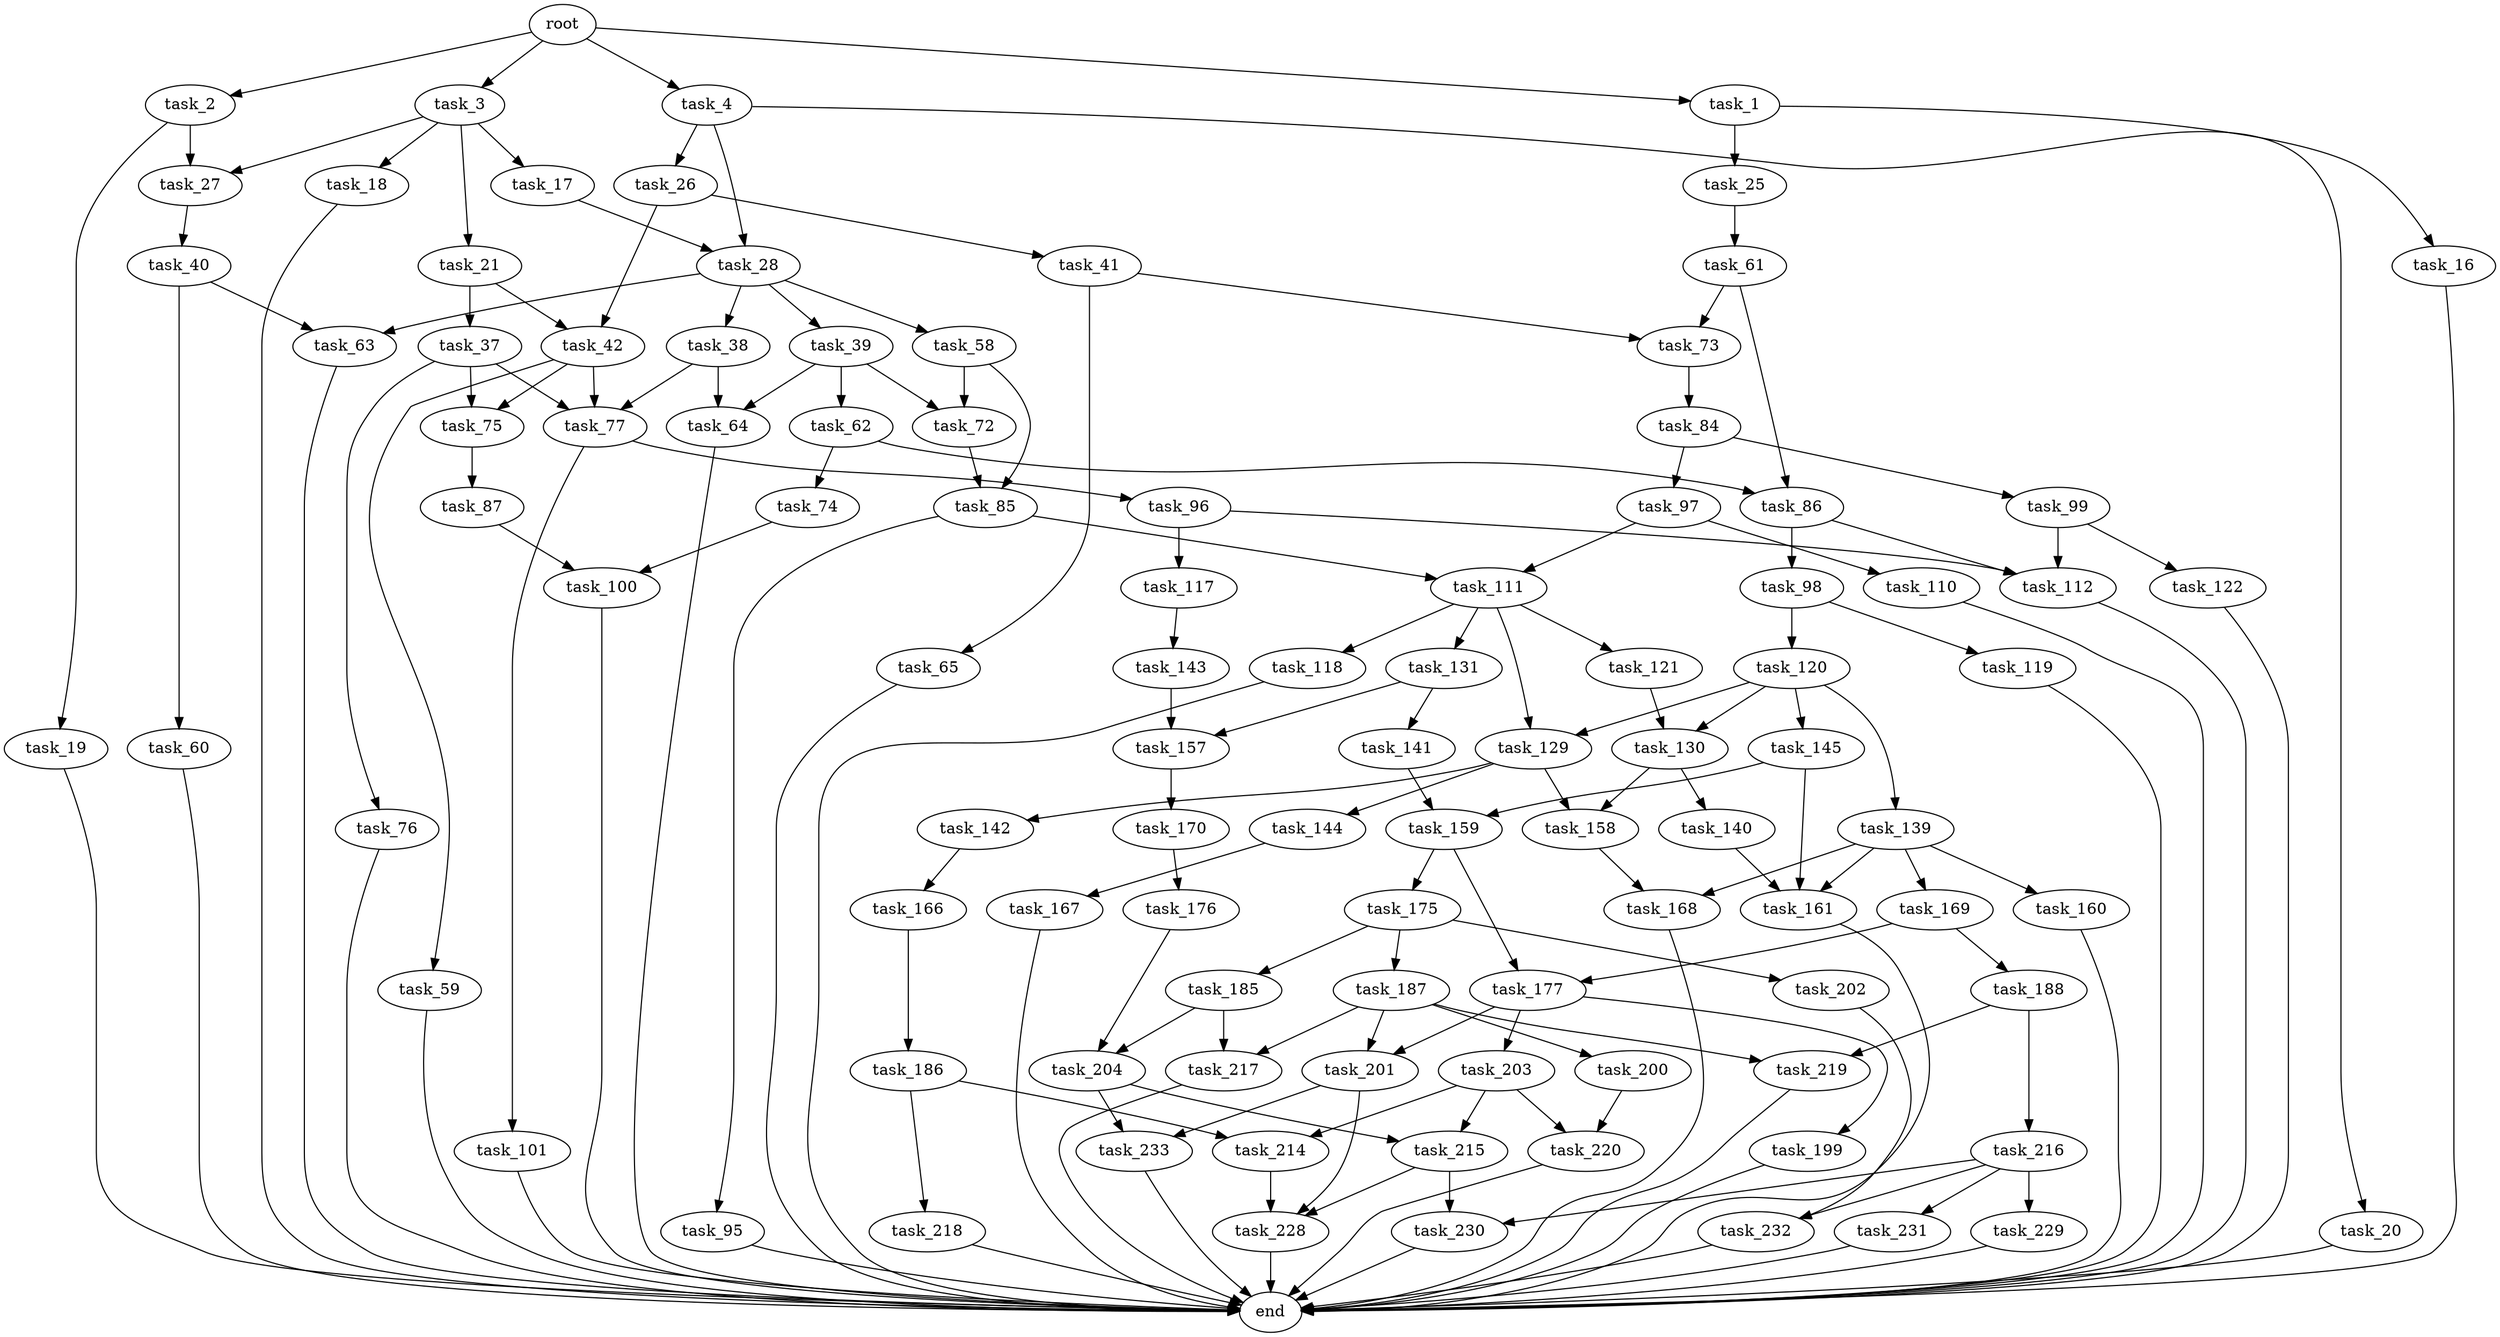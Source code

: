 digraph G {
  root [size="0.000000"];
  task_1 [size="782757789696.000000"];
  task_2 [size="634600891820.000000"];
  task_3 [size="327021499610.000000"];
  task_4 [size="68719476736.000000"];
  task_16 [size="4393242483.000000"];
  task_25 [size="129243556990.000000"];
  task_19 [size="550716285122.000000"];
  task_27 [size="322025514602.000000"];
  task_17 [size="28991029248.000000"];
  task_18 [size="653871852556.000000"];
  task_21 [size="20173195747.000000"];
  task_20 [size="18132921027.000000"];
  task_26 [size="31604668644.000000"];
  task_28 [size="1073741824000.000000"];
  end [size="0.000000"];
  task_37 [size="1031747994868.000000"];
  task_42 [size="14594812617.000000"];
  task_61 [size="134217728000.000000"];
  task_41 [size="13617046936.000000"];
  task_40 [size="6352295755.000000"];
  task_38 [size="4354394234.000000"];
  task_39 [size="382057613410.000000"];
  task_58 [size="16934624928.000000"];
  task_63 [size="28991029248.000000"];
  task_75 [size="68719476736.000000"];
  task_76 [size="14819462336.000000"];
  task_77 [size="284676964507.000000"];
  task_64 [size="13980646250.000000"];
  task_62 [size="41928208952.000000"];
  task_72 [size="1142972200938.000000"];
  task_60 [size="218296958388.000000"];
  task_65 [size="359420524862.000000"];
  task_73 [size="107066712870.000000"];
  task_59 [size="8488381607.000000"];
  task_85 [size="782757789696.000000"];
  task_86 [size="4573139652.000000"];
  task_74 [size="874578168.000000"];
  task_84 [size="231928233984.000000"];
  task_100 [size="28991029248.000000"];
  task_87 [size="82403644437.000000"];
  task_96 [size="32514659213.000000"];
  task_101 [size="39240866122.000000"];
  task_97 [size="326958126503.000000"];
  task_99 [size="2065245704.000000"];
  task_95 [size="407810912259.000000"];
  task_111 [size="31726183990.000000"];
  task_98 [size="534473423370.000000"];
  task_112 [size="148405389330.000000"];
  task_117 [size="923147885076.000000"];
  task_110 [size="28991029248.000000"];
  task_119 [size="378218411434.000000"];
  task_120 [size="111993107023.000000"];
  task_122 [size="8589934592.000000"];
  task_118 [size="14189263162.000000"];
  task_121 [size="142325385987.000000"];
  task_129 [size="368293445632.000000"];
  task_131 [size="563183892410.000000"];
  task_143 [size="34175995047.000000"];
  task_130 [size="467040388368.000000"];
  task_139 [size="368293445632.000000"];
  task_145 [size="549755813888.000000"];
  task_142 [size="28991029248.000000"];
  task_144 [size="475493386.000000"];
  task_158 [size="88369068588.000000"];
  task_140 [size="28991029248.000000"];
  task_141 [size="31710612747.000000"];
  task_157 [size="16495217904.000000"];
  task_160 [size="312721398570.000000"];
  task_161 [size="151977864048.000000"];
  task_168 [size="478817846090.000000"];
  task_169 [size="77590945284.000000"];
  task_159 [size="782757789696.000000"];
  task_166 [size="20472810703.000000"];
  task_167 [size="15109764723.000000"];
  task_170 [size="142841602922.000000"];
  task_175 [size="150060575724.000000"];
  task_177 [size="32865025134.000000"];
  task_186 [size="15258658720.000000"];
  task_188 [size="68719476736.000000"];
  task_176 [size="547342148912.000000"];
  task_185 [size="398667981209.000000"];
  task_187 [size="231928233984.000000"];
  task_202 [size="28991029248.000000"];
  task_204 [size="368293445632.000000"];
  task_199 [size="10672213753.000000"];
  task_201 [size="131982888348.000000"];
  task_203 [size="89510545260.000000"];
  task_217 [size="595178461170.000000"];
  task_214 [size="6157734685.000000"];
  task_218 [size="36756222197.000000"];
  task_200 [size="68719476736.000000"];
  task_219 [size="626992868424.000000"];
  task_216 [size="549755813888.000000"];
  task_220 [size="231928233984.000000"];
  task_228 [size="13569991922.000000"];
  task_233 [size="38376480762.000000"];
  task_232 [size="82203284656.000000"];
  task_215 [size="44557921394.000000"];
  task_230 [size="331114412671.000000"];
  task_229 [size="24635338844.000000"];
  task_231 [size="68719476736.000000"];

  root -> task_1 [size="1.000000"];
  root -> task_2 [size="1.000000"];
  root -> task_3 [size="1.000000"];
  root -> task_4 [size="1.000000"];
  task_1 -> task_16 [size="679477248.000000"];
  task_1 -> task_25 [size="679477248.000000"];
  task_2 -> task_19 [size="411041792.000000"];
  task_2 -> task_27 [size="411041792.000000"];
  task_3 -> task_17 [size="301989888.000000"];
  task_3 -> task_18 [size="301989888.000000"];
  task_3 -> task_21 [size="301989888.000000"];
  task_3 -> task_27 [size="301989888.000000"];
  task_4 -> task_20 [size="134217728.000000"];
  task_4 -> task_26 [size="134217728.000000"];
  task_4 -> task_28 [size="134217728.000000"];
  task_16 -> end [size="1.000000"];
  task_25 -> task_61 [size="411041792.000000"];
  task_19 -> end [size="1.000000"];
  task_27 -> task_40 [size="209715200.000000"];
  task_17 -> task_28 [size="75497472.000000"];
  task_18 -> end [size="1.000000"];
  task_21 -> task_37 [size="679477248.000000"];
  task_21 -> task_42 [size="679477248.000000"];
  task_20 -> end [size="1.000000"];
  task_26 -> task_41 [size="134217728.000000"];
  task_26 -> task_42 [size="134217728.000000"];
  task_28 -> task_38 [size="838860800.000000"];
  task_28 -> task_39 [size="838860800.000000"];
  task_28 -> task_58 [size="838860800.000000"];
  task_28 -> task_63 [size="838860800.000000"];
  task_37 -> task_75 [size="838860800.000000"];
  task_37 -> task_76 [size="838860800.000000"];
  task_37 -> task_77 [size="838860800.000000"];
  task_42 -> task_59 [size="679477248.000000"];
  task_42 -> task_75 [size="679477248.000000"];
  task_42 -> task_77 [size="679477248.000000"];
  task_61 -> task_73 [size="209715200.000000"];
  task_61 -> task_86 [size="209715200.000000"];
  task_41 -> task_65 [size="301989888.000000"];
  task_41 -> task_73 [size="301989888.000000"];
  task_40 -> task_60 [size="134217728.000000"];
  task_40 -> task_63 [size="134217728.000000"];
  task_38 -> task_64 [size="134217728.000000"];
  task_38 -> task_77 [size="134217728.000000"];
  task_39 -> task_62 [size="301989888.000000"];
  task_39 -> task_64 [size="301989888.000000"];
  task_39 -> task_72 [size="301989888.000000"];
  task_58 -> task_72 [size="75497472.000000"];
  task_58 -> task_85 [size="75497472.000000"];
  task_63 -> end [size="1.000000"];
  task_75 -> task_87 [size="134217728.000000"];
  task_76 -> end [size="1.000000"];
  task_77 -> task_96 [size="411041792.000000"];
  task_77 -> task_101 [size="411041792.000000"];
  task_64 -> end [size="1.000000"];
  task_62 -> task_74 [size="75497472.000000"];
  task_62 -> task_86 [size="75497472.000000"];
  task_72 -> task_85 [size="838860800.000000"];
  task_60 -> end [size="1.000000"];
  task_65 -> end [size="1.000000"];
  task_73 -> task_84 [size="75497472.000000"];
  task_59 -> end [size="1.000000"];
  task_85 -> task_95 [size="679477248.000000"];
  task_85 -> task_111 [size="679477248.000000"];
  task_86 -> task_98 [size="536870912.000000"];
  task_86 -> task_112 [size="536870912.000000"];
  task_74 -> task_100 [size="33554432.000000"];
  task_84 -> task_97 [size="301989888.000000"];
  task_84 -> task_99 [size="301989888.000000"];
  task_100 -> end [size="1.000000"];
  task_87 -> task_100 [size="75497472.000000"];
  task_96 -> task_112 [size="679477248.000000"];
  task_96 -> task_117 [size="679477248.000000"];
  task_101 -> end [size="1.000000"];
  task_97 -> task_110 [size="301989888.000000"];
  task_97 -> task_111 [size="301989888.000000"];
  task_99 -> task_112 [size="134217728.000000"];
  task_99 -> task_122 [size="134217728.000000"];
  task_95 -> end [size="1.000000"];
  task_111 -> task_118 [size="536870912.000000"];
  task_111 -> task_121 [size="536870912.000000"];
  task_111 -> task_129 [size="536870912.000000"];
  task_111 -> task_131 [size="536870912.000000"];
  task_98 -> task_119 [size="411041792.000000"];
  task_98 -> task_120 [size="411041792.000000"];
  task_112 -> end [size="1.000000"];
  task_117 -> task_143 [size="838860800.000000"];
  task_110 -> end [size="1.000000"];
  task_119 -> end [size="1.000000"];
  task_120 -> task_129 [size="301989888.000000"];
  task_120 -> task_130 [size="301989888.000000"];
  task_120 -> task_139 [size="301989888.000000"];
  task_120 -> task_145 [size="301989888.000000"];
  task_122 -> end [size="1.000000"];
  task_118 -> end [size="1.000000"];
  task_121 -> task_130 [size="209715200.000000"];
  task_129 -> task_142 [size="411041792.000000"];
  task_129 -> task_144 [size="411041792.000000"];
  task_129 -> task_158 [size="411041792.000000"];
  task_131 -> task_141 [size="411041792.000000"];
  task_131 -> task_157 [size="411041792.000000"];
  task_143 -> task_157 [size="75497472.000000"];
  task_130 -> task_140 [size="301989888.000000"];
  task_130 -> task_158 [size="301989888.000000"];
  task_139 -> task_160 [size="411041792.000000"];
  task_139 -> task_161 [size="411041792.000000"];
  task_139 -> task_168 [size="411041792.000000"];
  task_139 -> task_169 [size="411041792.000000"];
  task_145 -> task_159 [size="536870912.000000"];
  task_145 -> task_161 [size="536870912.000000"];
  task_142 -> task_166 [size="75497472.000000"];
  task_144 -> task_167 [size="33554432.000000"];
  task_158 -> task_168 [size="134217728.000000"];
  task_140 -> task_161 [size="75497472.000000"];
  task_141 -> task_159 [size="838860800.000000"];
  task_157 -> task_170 [size="536870912.000000"];
  task_160 -> end [size="1.000000"];
  task_161 -> end [size="1.000000"];
  task_168 -> end [size="1.000000"];
  task_169 -> task_177 [size="75497472.000000"];
  task_169 -> task_188 [size="75497472.000000"];
  task_159 -> task_175 [size="679477248.000000"];
  task_159 -> task_177 [size="679477248.000000"];
  task_166 -> task_186 [size="75497472.000000"];
  task_167 -> end [size="1.000000"];
  task_170 -> task_176 [size="209715200.000000"];
  task_175 -> task_185 [size="134217728.000000"];
  task_175 -> task_187 [size="134217728.000000"];
  task_175 -> task_202 [size="134217728.000000"];
  task_177 -> task_199 [size="536870912.000000"];
  task_177 -> task_201 [size="536870912.000000"];
  task_177 -> task_203 [size="536870912.000000"];
  task_186 -> task_214 [size="536870912.000000"];
  task_186 -> task_218 [size="536870912.000000"];
  task_188 -> task_216 [size="134217728.000000"];
  task_188 -> task_219 [size="134217728.000000"];
  task_176 -> task_204 [size="536870912.000000"];
  task_185 -> task_204 [size="838860800.000000"];
  task_185 -> task_217 [size="838860800.000000"];
  task_187 -> task_200 [size="301989888.000000"];
  task_187 -> task_201 [size="301989888.000000"];
  task_187 -> task_217 [size="301989888.000000"];
  task_187 -> task_219 [size="301989888.000000"];
  task_202 -> task_232 [size="75497472.000000"];
  task_204 -> task_215 [size="411041792.000000"];
  task_204 -> task_233 [size="411041792.000000"];
  task_199 -> end [size="1.000000"];
  task_201 -> task_228 [size="134217728.000000"];
  task_201 -> task_233 [size="134217728.000000"];
  task_203 -> task_214 [size="134217728.000000"];
  task_203 -> task_215 [size="134217728.000000"];
  task_203 -> task_220 [size="134217728.000000"];
  task_217 -> end [size="1.000000"];
  task_214 -> task_228 [size="33554432.000000"];
  task_218 -> end [size="1.000000"];
  task_200 -> task_220 [size="134217728.000000"];
  task_219 -> end [size="1.000000"];
  task_216 -> task_229 [size="536870912.000000"];
  task_216 -> task_230 [size="536870912.000000"];
  task_216 -> task_231 [size="536870912.000000"];
  task_216 -> task_232 [size="536870912.000000"];
  task_220 -> end [size="1.000000"];
  task_228 -> end [size="1.000000"];
  task_233 -> end [size="1.000000"];
  task_232 -> end [size="1.000000"];
  task_215 -> task_228 [size="33554432.000000"];
  task_215 -> task_230 [size="33554432.000000"];
  task_230 -> end [size="1.000000"];
  task_229 -> end [size="1.000000"];
  task_231 -> end [size="1.000000"];
}
